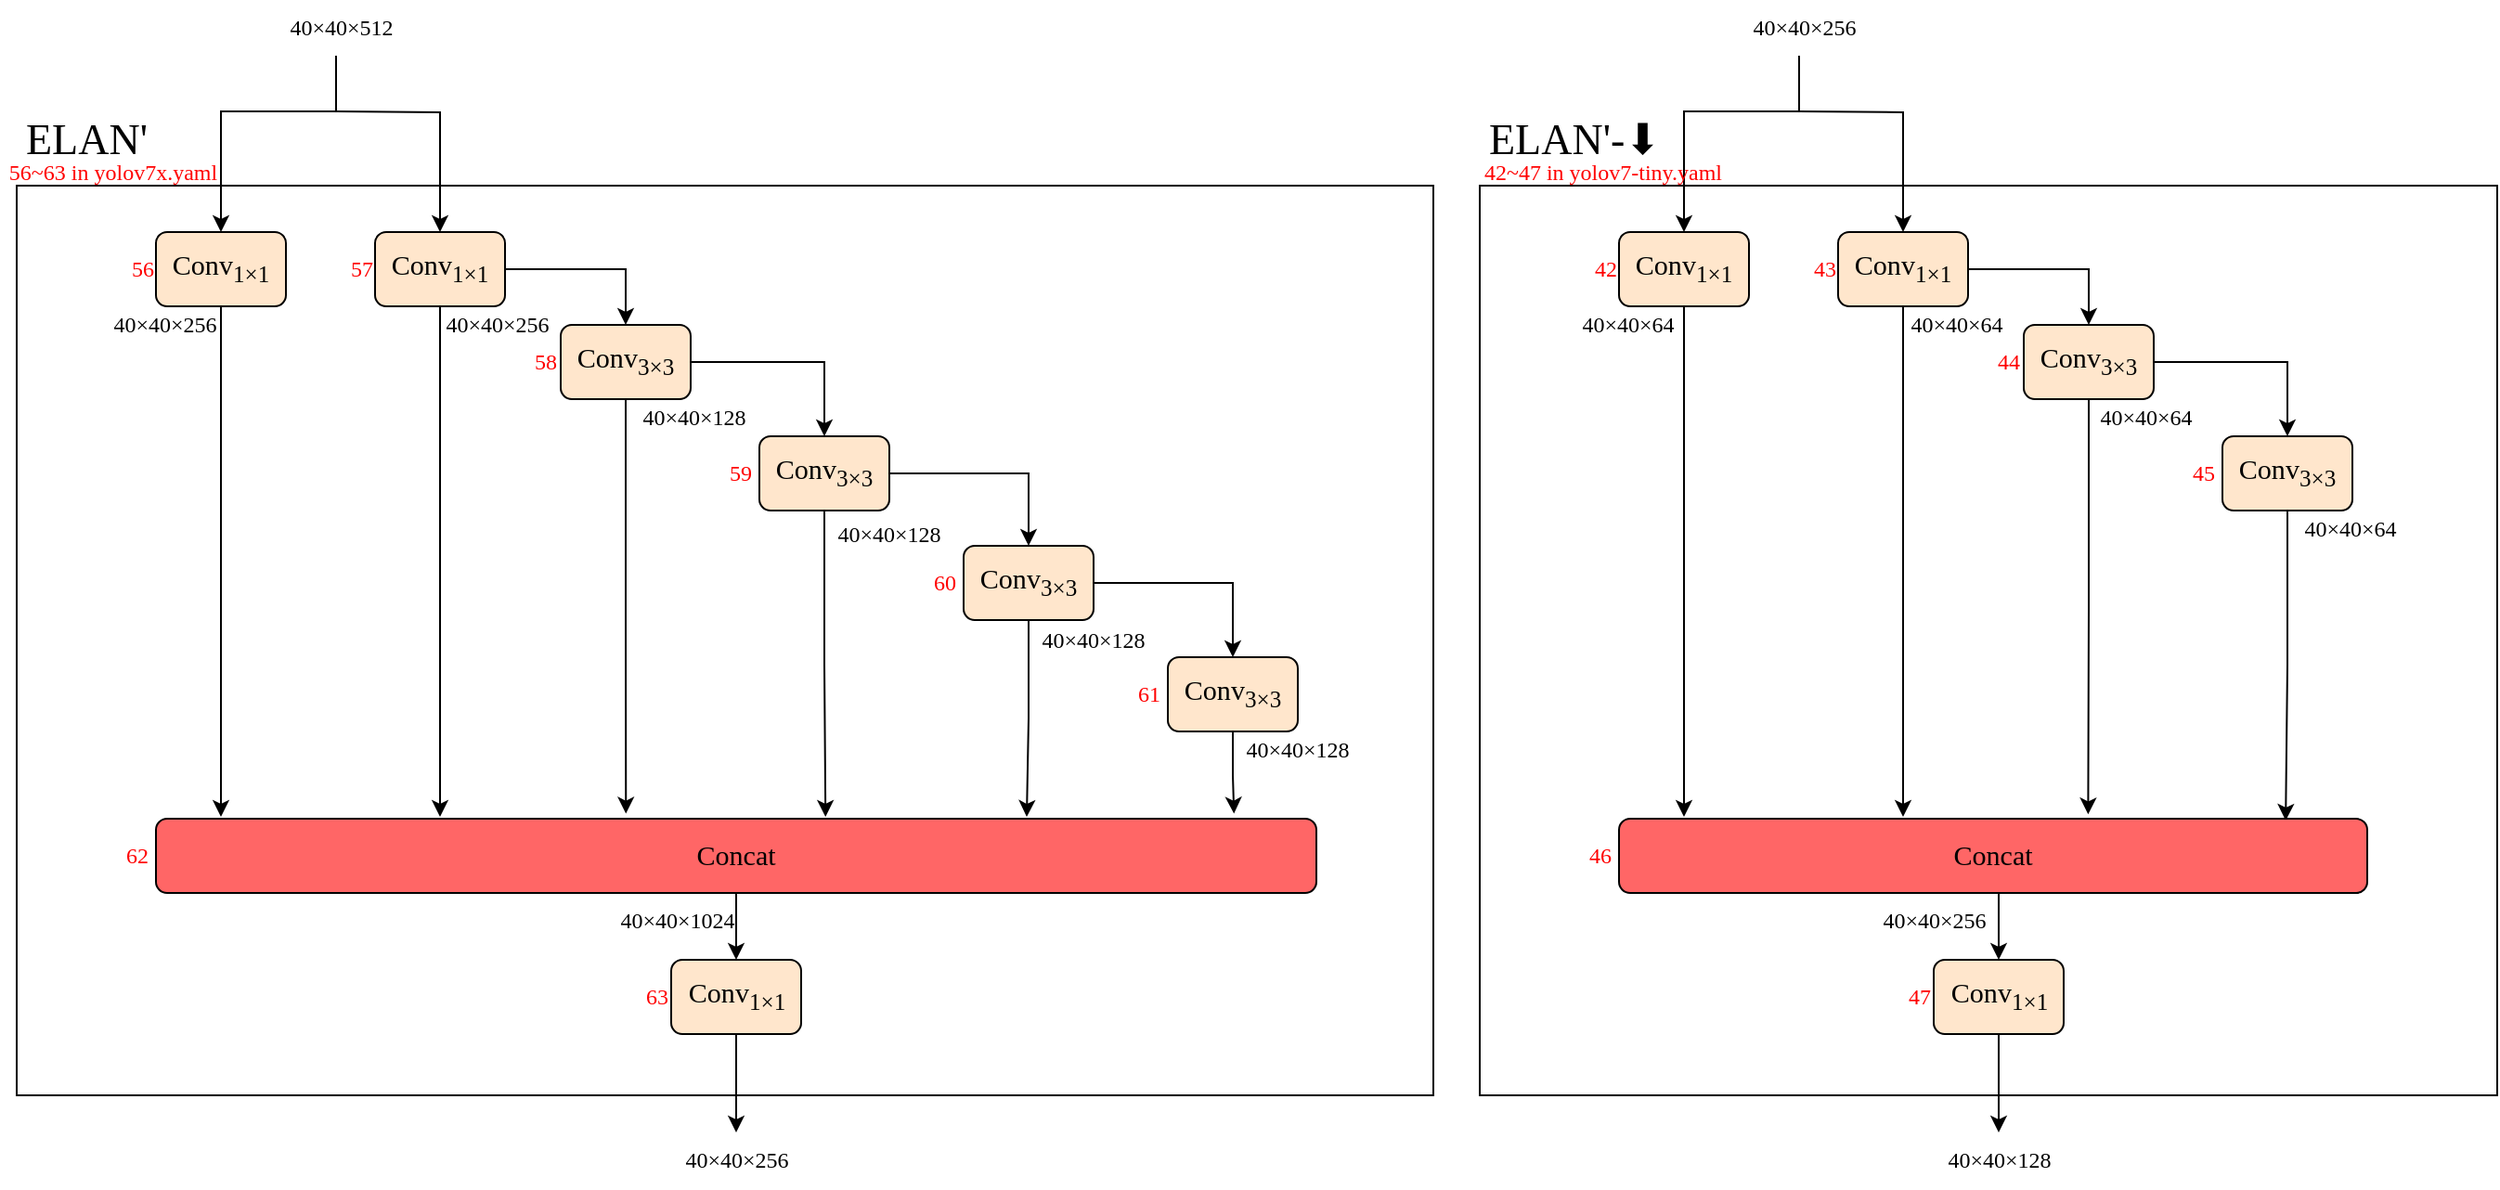 <mxfile version="20.8.5" type="device"><diagram id="vER1pKRAhuNIKPnDnUnJ" name="第 1 页"><mxGraphModel dx="1434" dy="-2761" grid="1" gridSize="10" guides="1" tooltips="1" connect="1" arrows="1" fold="1" page="1" pageScale="1" pageWidth="827" pageHeight="1169" math="0" shadow="0"><root><mxCell id="0"/><mxCell id="1" parent="0"/><mxCell id="iqUKq2lbBLQY-RPfAh6f-1" value="" style="rounded=0;whiteSpace=wrap;html=1;fontFamily=Times New Roman;" parent="1" vertex="1"><mxGeometry x="802" y="4590" width="548" height="490" as="geometry"/></mxCell><mxCell id="iqUKq2lbBLQY-RPfAh6f-2" value="" style="edgeStyle=orthogonalEdgeStyle;rounded=0;orthogonalLoop=1;jettySize=auto;html=1;exitX=0.5;exitY=1;exitDx=0;exitDy=0;fontFamily=Times New Roman;" parent="1" target="iqUKq2lbBLQY-RPfAh6f-4" edge="1"><mxGeometry relative="1" as="geometry"><mxPoint x="974" y="4550" as="sourcePoint"/></mxGeometry></mxCell><mxCell id="iqUKq2lbBLQY-RPfAh6f-3" value="&lt;div style=&quot;font-size: 11.3pt;&quot;&gt;&lt;span style=&quot;background-color: rgb(255, 230, 204);&quot;&gt;Conv&lt;sub&gt;1&lt;/sub&gt;&lt;/span&gt;&lt;sub&gt;×1&lt;/sub&gt;&lt;/div&gt;" style="rounded=1;whiteSpace=wrap;html=1;labelBackgroundColor=none;fontSize=23;fillColor=#FFE6CC;strokeColor=#000000;fontFamily=Times New Roman;" parent="1" vertex="1"><mxGeometry x="877" y="4615" width="70" height="40" as="geometry"/></mxCell><mxCell id="iqUKq2lbBLQY-RPfAh6f-4" value="&lt;div style=&quot;font-size: 11.3pt;&quot;&gt;&lt;span style=&quot;background-color: rgb(255, 230, 204);&quot;&gt;Conv&lt;/span&gt;&lt;sub style=&quot;border-color: var(--border-color);&quot;&gt;1&lt;/sub&gt;&lt;sub style=&quot;background-color: initial; border-color: var(--border-color);&quot;&gt;×1&lt;/sub&gt;&lt;/div&gt;" style="rounded=1;whiteSpace=wrap;html=1;labelBackgroundColor=none;fontSize=23;fillColor=#FFE6CC;strokeColor=#000000;fontFamily=Times New Roman;" parent="1" vertex="1"><mxGeometry x="995" y="4615" width="70" height="40" as="geometry"/></mxCell><mxCell id="iqUKq2lbBLQY-RPfAh6f-5" style="edgeStyle=orthogonalEdgeStyle;rounded=0;orthogonalLoop=1;jettySize=auto;html=1;exitX=0.5;exitY=1;exitDx=0;exitDy=0;entryX=0.627;entryY=-0.058;entryDx=0;entryDy=0;entryPerimeter=0;" parent="1" source="iqUKq2lbBLQY-RPfAh6f-6" target="iqUKq2lbBLQY-RPfAh6f-17" edge="1"><mxGeometry relative="1" as="geometry"/></mxCell><mxCell id="iqUKq2lbBLQY-RPfAh6f-6" value="&lt;div style=&quot;font-size: 11.3pt;&quot;&gt;&lt;span style=&quot;background-color: rgb(255, 230, 204);&quot;&gt;Conv&lt;/span&gt;&lt;sub&gt;3×3&lt;/sub&gt;&lt;/div&gt;" style="rounded=1;whiteSpace=wrap;html=1;labelBackgroundColor=none;fontSize=23;fillColor=#FFE6CC;strokeColor=#000000;fontFamily=Times New Roman;" parent="1" vertex="1"><mxGeometry x="1095" y="4665" width="70" height="40" as="geometry"/></mxCell><mxCell id="iqUKq2lbBLQY-RPfAh6f-7" value="" style="edgeStyle=orthogonalEdgeStyle;rounded=0;orthogonalLoop=1;jettySize=auto;html=1;fontFamily=Times New Roman;" parent="1" source="iqUKq2lbBLQY-RPfAh6f-4" target="iqUKq2lbBLQY-RPfAh6f-6" edge="1"><mxGeometry relative="1" as="geometry"/></mxCell><mxCell id="iqUKq2lbBLQY-RPfAh6f-8" style="edgeStyle=orthogonalEdgeStyle;rounded=0;orthogonalLoop=1;jettySize=auto;html=1;exitX=0.5;exitY=1;exitDx=0;exitDy=0;entryX=0.891;entryY=0.025;entryDx=0;entryDy=0;entryPerimeter=0;" parent="1" source="iqUKq2lbBLQY-RPfAh6f-9" target="iqUKq2lbBLQY-RPfAh6f-17" edge="1"><mxGeometry relative="1" as="geometry"/></mxCell><mxCell id="iqUKq2lbBLQY-RPfAh6f-9" value="&lt;div style=&quot;font-size: 11.3pt;&quot;&gt;&lt;span style=&quot;background-color: rgb(255, 230, 204);&quot;&gt;Conv&lt;/span&gt;&lt;sub&gt;3×3&lt;/sub&gt;&lt;/div&gt;" style="rounded=1;whiteSpace=wrap;html=1;labelBackgroundColor=none;fontSize=23;fillColor=#FFE6CC;strokeColor=#000000;fontFamily=Times New Roman;" parent="1" vertex="1"><mxGeometry x="1202" y="4725" width="70" height="40" as="geometry"/></mxCell><mxCell id="iqUKq2lbBLQY-RPfAh6f-10" value="" style="edgeStyle=orthogonalEdgeStyle;rounded=0;orthogonalLoop=1;jettySize=auto;html=1;fontFamily=Times New Roman;" parent="1" source="iqUKq2lbBLQY-RPfAh6f-6" target="iqUKq2lbBLQY-RPfAh6f-9" edge="1"><mxGeometry relative="1" as="geometry"/></mxCell><mxCell id="iqUKq2lbBLQY-RPfAh6f-11" value="" style="edgeStyle=orthogonalEdgeStyle;rounded=0;orthogonalLoop=1;jettySize=auto;html=1;fontFamily=Times New Roman;startArrow=none;" parent="1" target="iqUKq2lbBLQY-RPfAh6f-3" edge="1"><mxGeometry relative="1" as="geometry"><mxPoint x="974" y="4520" as="sourcePoint"/><Array as="points"><mxPoint x="974" y="4520"/><mxPoint x="974" y="4550"/><mxPoint x="912" y="4550"/></Array></mxGeometry></mxCell><mxCell id="iqUKq2lbBLQY-RPfAh6f-12" value="&lt;font color=&quot;#ff0000&quot;&gt;44&lt;/font&gt;" style="text;html=1;strokeColor=none;fillColor=none;align=center;verticalAlign=middle;whiteSpace=wrap;rounded=0;fontFamily=Times New Roman;" parent="1" vertex="1"><mxGeometry x="1077" y="4670" width="20" height="30" as="geometry"/></mxCell><mxCell id="iqUKq2lbBLQY-RPfAh6f-13" value="&lt;font color=&quot;#ff0000&quot;&gt;45&lt;/font&gt;" style="text;html=1;strokeColor=none;fillColor=none;align=center;verticalAlign=middle;whiteSpace=wrap;rounded=0;fontFamily=Times New Roman;" parent="1" vertex="1"><mxGeometry x="1182" y="4730" width="20" height="30" as="geometry"/></mxCell><mxCell id="iqUKq2lbBLQY-RPfAh6f-14" value="&lt;font color=&quot;#ff0000&quot;&gt;43&lt;/font&gt;" style="text;html=1;strokeColor=none;fillColor=none;align=center;verticalAlign=middle;whiteSpace=wrap;rounded=0;fontFamily=Times New Roman;" parent="1" vertex="1"><mxGeometry x="978" y="4620" width="20" height="30" as="geometry"/></mxCell><mxCell id="iqUKq2lbBLQY-RPfAh6f-15" value="&lt;font color=&quot;#ff0000&quot;&gt;42&lt;/font&gt;" style="text;html=1;strokeColor=none;fillColor=none;align=center;verticalAlign=middle;whiteSpace=wrap;rounded=0;fontFamily=Times New Roman;" parent="1" vertex="1"><mxGeometry x="860" y="4620" width="20" height="30" as="geometry"/></mxCell><mxCell id="iqUKq2lbBLQY-RPfAh6f-16" style="edgeStyle=orthogonalEdgeStyle;rounded=0;orthogonalLoop=1;jettySize=auto;html=1;exitX=0.5;exitY=1;exitDx=0;exitDy=0;entryX=0.5;entryY=0;entryDx=0;entryDy=0;fontFamily=Times New Roman;" parent="1" source="iqUKq2lbBLQY-RPfAh6f-17" target="iqUKq2lbBLQY-RPfAh6f-22" edge="1"><mxGeometry relative="1" as="geometry"/></mxCell><mxCell id="iqUKq2lbBLQY-RPfAh6f-17" value="&lt;div style=&quot;font-size: 11.3pt;&quot;&gt;&lt;span style=&quot;background-color: rgb(255, 102, 102);&quot;&gt;Concat&lt;/span&gt;&lt;/div&gt;" style="rounded=1;whiteSpace=wrap;html=1;labelBackgroundColor=none;fontSize=23;fillColor=#FF6666;fontFamily=Times New Roman;" parent="1" vertex="1"><mxGeometry x="877" y="4931" width="403" height="40" as="geometry"/></mxCell><mxCell id="iqUKq2lbBLQY-RPfAh6f-18" style="edgeStyle=orthogonalEdgeStyle;rounded=0;orthogonalLoop=1;jettySize=auto;html=1;exitX=0.5;exitY=1;exitDx=0;exitDy=0;fontFamily=Times New Roman;" parent="1" source="iqUKq2lbBLQY-RPfAh6f-3" edge="1"><mxGeometry relative="1" as="geometry"><mxPoint x="912" y="4930" as="targetPoint"/></mxGeometry></mxCell><mxCell id="iqUKq2lbBLQY-RPfAh6f-19" style="edgeStyle=orthogonalEdgeStyle;rounded=0;orthogonalLoop=1;jettySize=auto;html=1;exitX=0.5;exitY=1;exitDx=0;exitDy=0;fontFamily=Times New Roman;" parent="1" source="iqUKq2lbBLQY-RPfAh6f-4" edge="1"><mxGeometry relative="1" as="geometry"><mxPoint x="1030" y="4930" as="targetPoint"/></mxGeometry></mxCell><mxCell id="iqUKq2lbBLQY-RPfAh6f-20" value="&lt;font color=&quot;#ff0000&quot;&gt;46&lt;/font&gt;" style="text;html=1;strokeColor=none;fillColor=none;align=center;verticalAlign=middle;whiteSpace=wrap;rounded=0;fontFamily=Times New Roman;" parent="1" vertex="1"><mxGeometry x="857" y="4936" width="20" height="30" as="geometry"/></mxCell><mxCell id="iqUKq2lbBLQY-RPfAh6f-21" style="edgeStyle=orthogonalEdgeStyle;rounded=0;orthogonalLoop=1;jettySize=auto;html=1;exitX=0.5;exitY=1;exitDx=0;exitDy=0;entryX=0.5;entryY=0;entryDx=0;entryDy=0;" parent="1" source="iqUKq2lbBLQY-RPfAh6f-22" edge="1"><mxGeometry relative="1" as="geometry"><mxPoint x="1081.5" y="5100" as="targetPoint"/></mxGeometry></mxCell><mxCell id="iqUKq2lbBLQY-RPfAh6f-22" value="&lt;div style=&quot;font-size: 11.3pt;&quot;&gt;&lt;span style=&quot;background-color: rgb(255, 230, 204);&quot;&gt;Conv&lt;/span&gt;&lt;sub style=&quot;background-color: initial; border-color: var(--border-color);&quot;&gt;1&lt;/sub&gt;&lt;sub style=&quot;background-color: initial; border-color: var(--border-color);&quot;&gt;×1&lt;/sub&gt;&lt;/div&gt;" style="rounded=1;whiteSpace=wrap;html=1;labelBackgroundColor=none;fontSize=23;fillColor=#FFE6CC;strokeColor=#000000;fontFamily=Times New Roman;" parent="1" vertex="1"><mxGeometry x="1046.5" y="5007" width="70" height="40" as="geometry"/></mxCell><mxCell id="iqUKq2lbBLQY-RPfAh6f-23" value="&lt;font color=&quot;#ff0000&quot;&gt;47&lt;/font&gt;" style="text;html=1;strokeColor=none;fillColor=none;align=center;verticalAlign=middle;whiteSpace=wrap;rounded=0;fontFamily=Times New Roman;" parent="1" vertex="1"><mxGeometry x="1029" y="5012" width="20" height="30" as="geometry"/></mxCell><mxCell id="iqUKq2lbBLQY-RPfAh6f-24" value="ELAN'-⬇" style="text;whiteSpace=wrap;html=1;fontSize=23;fontFamily=Times New Roman;fontColor=#000000;" parent="1" vertex="1"><mxGeometry x="805" y="4545" width="130" height="40" as="geometry"/></mxCell><mxCell id="iqUKq2lbBLQY-RPfAh6f-25" value="" style="rounded=0;whiteSpace=wrap;html=1;fontFamily=Times New Roman;" parent="1" vertex="1"><mxGeometry x="14" y="4590" width="763" height="490" as="geometry"/></mxCell><mxCell id="iqUKq2lbBLQY-RPfAh6f-26" value="" style="edgeStyle=orthogonalEdgeStyle;rounded=0;orthogonalLoop=1;jettySize=auto;html=1;exitX=0.5;exitY=1;exitDx=0;exitDy=0;fontFamily=Times New Roman;" parent="1" target="iqUKq2lbBLQY-RPfAh6f-28" edge="1"><mxGeometry relative="1" as="geometry"><mxPoint x="186" y="4550" as="sourcePoint"/></mxGeometry></mxCell><mxCell id="iqUKq2lbBLQY-RPfAh6f-27" value="&lt;div style=&quot;font-size: 11.3pt;&quot;&gt;&lt;span style=&quot;background-color: rgb(255, 230, 204);&quot;&gt;Conv&lt;sub&gt;1&lt;/sub&gt;&lt;/span&gt;&lt;sub&gt;×1&lt;/sub&gt;&lt;/div&gt;" style="rounded=1;whiteSpace=wrap;html=1;labelBackgroundColor=none;fontSize=23;fillColor=#FFE6CC;strokeColor=#000000;fontFamily=Times New Roman;" parent="1" vertex="1"><mxGeometry x="89" y="4615" width="70" height="40" as="geometry"/></mxCell><mxCell id="iqUKq2lbBLQY-RPfAh6f-28" value="&lt;div style=&quot;font-size: 11.3pt;&quot;&gt;&lt;span style=&quot;background-color: rgb(255, 230, 204);&quot;&gt;Conv&lt;/span&gt;&lt;sub style=&quot;border-color: var(--border-color);&quot;&gt;1&lt;/sub&gt;&lt;sub style=&quot;background-color: initial; border-color: var(--border-color);&quot;&gt;×1&lt;/sub&gt;&lt;/div&gt;" style="rounded=1;whiteSpace=wrap;html=1;labelBackgroundColor=none;fontSize=23;fillColor=#FFE6CC;strokeColor=#000000;fontFamily=Times New Roman;" parent="1" vertex="1"><mxGeometry x="207" y="4615" width="70" height="40" as="geometry"/></mxCell><mxCell id="iqUKq2lbBLQY-RPfAh6f-29" style="edgeStyle=orthogonalEdgeStyle;rounded=0;orthogonalLoop=1;jettySize=auto;html=1;exitX=0.5;exitY=1;exitDx=0;exitDy=0;entryX=0.405;entryY=-0.068;entryDx=0;entryDy=0;entryPerimeter=0;" parent="1" source="iqUKq2lbBLQY-RPfAh6f-30" target="iqUKq2lbBLQY-RPfAh6f-47" edge="1"><mxGeometry relative="1" as="geometry"/></mxCell><mxCell id="iqUKq2lbBLQY-RPfAh6f-30" value="&lt;div style=&quot;font-size: 11.3pt;&quot;&gt;&lt;span style=&quot;background-color: rgb(255, 230, 204);&quot;&gt;Conv&lt;/span&gt;&lt;sub&gt;3×3&lt;/sub&gt;&lt;/div&gt;" style="rounded=1;whiteSpace=wrap;html=1;labelBackgroundColor=none;fontSize=23;fillColor=#FFE6CC;strokeColor=#000000;fontFamily=Times New Roman;" parent="1" vertex="1"><mxGeometry x="307" y="4665" width="70" height="40" as="geometry"/></mxCell><mxCell id="iqUKq2lbBLQY-RPfAh6f-31" value="" style="edgeStyle=orthogonalEdgeStyle;rounded=0;orthogonalLoop=1;jettySize=auto;html=1;fontFamily=Times New Roman;" parent="1" source="iqUKq2lbBLQY-RPfAh6f-28" target="iqUKq2lbBLQY-RPfAh6f-30" edge="1"><mxGeometry relative="1" as="geometry"/></mxCell><mxCell id="iqUKq2lbBLQY-RPfAh6f-32" style="edgeStyle=orthogonalEdgeStyle;rounded=0;orthogonalLoop=1;jettySize=auto;html=1;exitX=1;exitY=0.5;exitDx=0;exitDy=0;entryX=0.5;entryY=0;entryDx=0;entryDy=0;fontFamily=Times New Roman;" parent="1" source="iqUKq2lbBLQY-RPfAh6f-34" target="iqUKq2lbBLQY-RPfAh6f-37" edge="1"><mxGeometry relative="1" as="geometry"/></mxCell><mxCell id="iqUKq2lbBLQY-RPfAh6f-33" style="edgeStyle=orthogonalEdgeStyle;rounded=0;orthogonalLoop=1;jettySize=auto;html=1;exitX=0.5;exitY=1;exitDx=0;exitDy=0;entryX=0.577;entryY=-0.025;entryDx=0;entryDy=0;entryPerimeter=0;" parent="1" source="iqUKq2lbBLQY-RPfAh6f-34" target="iqUKq2lbBLQY-RPfAh6f-47" edge="1"><mxGeometry relative="1" as="geometry"/></mxCell><mxCell id="iqUKq2lbBLQY-RPfAh6f-34" value="&lt;div style=&quot;font-size: 11.3pt;&quot;&gt;&lt;span style=&quot;background-color: rgb(255, 230, 204);&quot;&gt;Conv&lt;/span&gt;&lt;sub&gt;3×3&lt;/sub&gt;&lt;/div&gt;" style="rounded=1;whiteSpace=wrap;html=1;labelBackgroundColor=none;fontSize=23;fillColor=#FFE6CC;strokeColor=#000000;fontFamily=Times New Roman;" parent="1" vertex="1"><mxGeometry x="414" y="4725" width="70" height="40" as="geometry"/></mxCell><mxCell id="iqUKq2lbBLQY-RPfAh6f-35" value="" style="edgeStyle=orthogonalEdgeStyle;rounded=0;orthogonalLoop=1;jettySize=auto;html=1;fontFamily=Times New Roman;" parent="1" source="iqUKq2lbBLQY-RPfAh6f-30" target="iqUKq2lbBLQY-RPfAh6f-34" edge="1"><mxGeometry relative="1" as="geometry"/></mxCell><mxCell id="iqUKq2lbBLQY-RPfAh6f-36" style="edgeStyle=orthogonalEdgeStyle;rounded=0;orthogonalLoop=1;jettySize=auto;html=1;exitX=0.5;exitY=1;exitDx=0;exitDy=0;" parent="1" source="iqUKq2lbBLQY-RPfAh6f-37" edge="1"><mxGeometry relative="1" as="geometry"><mxPoint x="558" y="4930" as="targetPoint"/></mxGeometry></mxCell><mxCell id="iqUKq2lbBLQY-RPfAh6f-37" value="&lt;div style=&quot;font-size: 11.3pt;&quot;&gt;&lt;span style=&quot;background-color: rgb(255, 230, 204);&quot;&gt;Conv&lt;/span&gt;&lt;sub&gt;3×3&lt;/sub&gt;&lt;/div&gt;" style="rounded=1;whiteSpace=wrap;html=1;labelBackgroundColor=none;fontSize=23;fillColor=#FFE6CC;strokeColor=#000000;fontFamily=Times New Roman;" parent="1" vertex="1"><mxGeometry x="524" y="4784" width="70" height="40" as="geometry"/></mxCell><mxCell id="iqUKq2lbBLQY-RPfAh6f-38" value="" style="edgeStyle=orthogonalEdgeStyle;rounded=0;orthogonalLoop=1;jettySize=auto;html=1;fontFamily=Times New Roman;startArrow=none;" parent="1" target="iqUKq2lbBLQY-RPfAh6f-27" edge="1"><mxGeometry relative="1" as="geometry"><mxPoint x="186" y="4520" as="sourcePoint"/><Array as="points"><mxPoint x="186" y="4520"/><mxPoint x="186" y="4550"/><mxPoint x="124" y="4550"/></Array></mxGeometry></mxCell><mxCell id="iqUKq2lbBLQY-RPfAh6f-39" value="&lt;font color=&quot;#ff0000&quot;&gt;58&lt;/font&gt;" style="text;html=1;strokeColor=none;fillColor=none;align=center;verticalAlign=middle;whiteSpace=wrap;rounded=0;fontFamily=Times New Roman;" parent="1" vertex="1"><mxGeometry x="289" y="4670" width="20" height="30" as="geometry"/></mxCell><mxCell id="iqUKq2lbBLQY-RPfAh6f-40" value="&lt;font color=&quot;#ff0000&quot;&gt;59&lt;/font&gt;" style="text;html=1;strokeColor=none;fillColor=none;align=center;verticalAlign=middle;whiteSpace=wrap;rounded=0;fontFamily=Times New Roman;" parent="1" vertex="1"><mxGeometry x="394" y="4730" width="20" height="30" as="geometry"/></mxCell><mxCell id="iqUKq2lbBLQY-RPfAh6f-41" value="&lt;font color=&quot;#ff0000&quot;&gt;57&lt;/font&gt;" style="text;html=1;strokeColor=none;fillColor=none;align=center;verticalAlign=middle;whiteSpace=wrap;rounded=0;fontFamily=Times New Roman;" parent="1" vertex="1"><mxGeometry x="190" y="4620" width="20" height="30" as="geometry"/></mxCell><mxCell id="iqUKq2lbBLQY-RPfAh6f-42" value="&lt;font color=&quot;#ff0000&quot;&gt;56&lt;/font&gt;" style="text;html=1;strokeColor=none;fillColor=none;align=center;verticalAlign=middle;whiteSpace=wrap;rounded=0;fontFamily=Times New Roman;" parent="1" vertex="1"><mxGeometry x="72" y="4620" width="20" height="30" as="geometry"/></mxCell><mxCell id="iqUKq2lbBLQY-RPfAh6f-43" style="edgeStyle=orthogonalEdgeStyle;rounded=0;orthogonalLoop=1;jettySize=auto;html=1;exitX=0.5;exitY=1;exitDx=0;exitDy=0;entryX=0.929;entryY=-0.068;entryDx=0;entryDy=0;entryPerimeter=0;" parent="1" source="iqUKq2lbBLQY-RPfAh6f-44" target="iqUKq2lbBLQY-RPfAh6f-47" edge="1"><mxGeometry relative="1" as="geometry"/></mxCell><mxCell id="iqUKq2lbBLQY-RPfAh6f-44" value="&lt;div style=&quot;font-size: 11.3pt;&quot;&gt;&lt;span style=&quot;background-color: rgb(255, 230, 204);&quot;&gt;Conv&lt;/span&gt;&lt;sub&gt;3×3&lt;/sub&gt;&lt;/div&gt;" style="rounded=1;whiteSpace=wrap;html=1;labelBackgroundColor=none;fontSize=23;fillColor=#FFE6CC;strokeColor=#000000;fontFamily=Times New Roman;" parent="1" vertex="1"><mxGeometry x="634" y="4844" width="70" height="40" as="geometry"/></mxCell><mxCell id="iqUKq2lbBLQY-RPfAh6f-45" value="" style="edgeStyle=orthogonalEdgeStyle;rounded=0;orthogonalLoop=1;jettySize=auto;html=1;fontFamily=Times New Roman;" parent="1" source="iqUKq2lbBLQY-RPfAh6f-37" target="iqUKq2lbBLQY-RPfAh6f-44" edge="1"><mxGeometry relative="1" as="geometry"/></mxCell><mxCell id="iqUKq2lbBLQY-RPfAh6f-46" style="edgeStyle=orthogonalEdgeStyle;rounded=0;orthogonalLoop=1;jettySize=auto;html=1;exitX=0.5;exitY=1;exitDx=0;exitDy=0;entryX=0.5;entryY=0;entryDx=0;entryDy=0;fontFamily=Times New Roman;" parent="1" source="iqUKq2lbBLQY-RPfAh6f-47" target="iqUKq2lbBLQY-RPfAh6f-52" edge="1"><mxGeometry relative="1" as="geometry"/></mxCell><mxCell id="iqUKq2lbBLQY-RPfAh6f-47" value="&lt;div style=&quot;font-size: 11.3pt;&quot;&gt;&lt;span style=&quot;background-color: rgb(255, 102, 102);&quot;&gt;Concat&lt;/span&gt;&lt;/div&gt;" style="rounded=1;whiteSpace=wrap;html=1;labelBackgroundColor=none;fontSize=23;fillColor=#FF6666;fontFamily=Times New Roman;" parent="1" vertex="1"><mxGeometry x="89" y="4931" width="625" height="40" as="geometry"/></mxCell><mxCell id="iqUKq2lbBLQY-RPfAh6f-48" style="edgeStyle=orthogonalEdgeStyle;rounded=0;orthogonalLoop=1;jettySize=auto;html=1;exitX=0.5;exitY=1;exitDx=0;exitDy=0;fontFamily=Times New Roman;" parent="1" source="iqUKq2lbBLQY-RPfAh6f-27" edge="1"><mxGeometry relative="1" as="geometry"><mxPoint x="124" y="4930" as="targetPoint"/></mxGeometry></mxCell><mxCell id="iqUKq2lbBLQY-RPfAh6f-49" style="edgeStyle=orthogonalEdgeStyle;rounded=0;orthogonalLoop=1;jettySize=auto;html=1;exitX=0.5;exitY=1;exitDx=0;exitDy=0;fontFamily=Times New Roman;" parent="1" source="iqUKq2lbBLQY-RPfAh6f-28" edge="1"><mxGeometry relative="1" as="geometry"><mxPoint x="242" y="4930" as="targetPoint"/></mxGeometry></mxCell><mxCell id="iqUKq2lbBLQY-RPfAh6f-50" value="&lt;font color=&quot;#ff0000&quot;&gt;62&lt;/font&gt;" style="text;html=1;strokeColor=none;fillColor=none;align=center;verticalAlign=middle;whiteSpace=wrap;rounded=0;fontFamily=Times New Roman;" parent="1" vertex="1"><mxGeometry x="69" y="4936" width="20" height="30" as="geometry"/></mxCell><mxCell id="iqUKq2lbBLQY-RPfAh6f-51" style="edgeStyle=orthogonalEdgeStyle;rounded=0;orthogonalLoop=1;jettySize=auto;html=1;exitX=0.5;exitY=1;exitDx=0;exitDy=0;entryX=0.5;entryY=0;entryDx=0;entryDy=0;" parent="1" source="iqUKq2lbBLQY-RPfAh6f-52" target="iqUKq2lbBLQY-RPfAh6f-60" edge="1"><mxGeometry relative="1" as="geometry"/></mxCell><mxCell id="iqUKq2lbBLQY-RPfAh6f-52" value="&lt;div style=&quot;font-size: 11.3pt;&quot;&gt;&lt;span style=&quot;background-color: rgb(255, 230, 204);&quot;&gt;Conv&lt;/span&gt;&lt;sub style=&quot;background-color: initial; border-color: var(--border-color);&quot;&gt;1&lt;/sub&gt;&lt;sub style=&quot;background-color: initial; border-color: var(--border-color);&quot;&gt;×1&lt;/sub&gt;&lt;/div&gt;" style="rounded=1;whiteSpace=wrap;html=1;labelBackgroundColor=none;fontSize=23;fillColor=#FFE6CC;strokeColor=#000000;fontFamily=Times New Roman;" parent="1" vertex="1"><mxGeometry x="366.5" y="5007" width="70" height="40" as="geometry"/></mxCell><mxCell id="iqUKq2lbBLQY-RPfAh6f-53" value="&lt;font color=&quot;#ff0000&quot;&gt;63&lt;/font&gt;" style="text;html=1;strokeColor=none;fillColor=none;align=center;verticalAlign=middle;whiteSpace=wrap;rounded=0;fontFamily=Times New Roman;" parent="1" vertex="1"><mxGeometry x="349" y="5012" width="20" height="30" as="geometry"/></mxCell><mxCell id="iqUKq2lbBLQY-RPfAh6f-54" value="40×40×256" style="text;html=1;strokeColor=none;fillColor=none;align=center;verticalAlign=middle;whiteSpace=wrap;rounded=0;fontFamily=Times New Roman;" parent="1" vertex="1"><mxGeometry x="64" y="4650" width="60" height="30" as="geometry"/></mxCell><mxCell id="iqUKq2lbBLQY-RPfAh6f-55" value="40×40×256" style="text;html=1;strokeColor=none;fillColor=none;align=center;verticalAlign=middle;whiteSpace=wrap;rounded=0;fontFamily=Times New Roman;" parent="1" vertex="1"><mxGeometry x="243" y="4650" width="60" height="30" as="geometry"/></mxCell><mxCell id="iqUKq2lbBLQY-RPfAh6f-56" value="40×40×128" style="text;html=1;strokeColor=none;fillColor=none;align=center;verticalAlign=middle;whiteSpace=wrap;rounded=0;fontFamily=Times New Roman;" parent="1" vertex="1"><mxGeometry x="349" y="4700" width="60" height="30" as="geometry"/></mxCell><mxCell id="iqUKq2lbBLQY-RPfAh6f-57" value="40×40×128" style="text;html=1;strokeColor=none;fillColor=none;align=center;verticalAlign=middle;whiteSpace=wrap;rounded=0;fontFamily=Times New Roman;" parent="1" vertex="1"><mxGeometry x="454" y="4763" width="60" height="30" as="geometry"/></mxCell><mxCell id="iqUKq2lbBLQY-RPfAh6f-58" value="40×40×128" style="text;html=1;strokeColor=none;fillColor=none;align=center;verticalAlign=middle;whiteSpace=wrap;rounded=0;fontFamily=Times New Roman;" parent="1" vertex="1"><mxGeometry x="564" y="4820" width="60" height="30" as="geometry"/></mxCell><mxCell id="iqUKq2lbBLQY-RPfAh6f-59" value="40×40×1024" style="text;html=1;strokeColor=none;fillColor=none;align=center;verticalAlign=middle;whiteSpace=wrap;rounded=0;fontFamily=Times New Roman;" parent="1" vertex="1"><mxGeometry x="340" y="4971" width="60" height="30" as="geometry"/></mxCell><mxCell id="iqUKq2lbBLQY-RPfAh6f-60" value="40×40×256" style="text;html=1;strokeColor=none;fillColor=none;align=center;verticalAlign=middle;whiteSpace=wrap;rounded=0;fontFamily=Times New Roman;" parent="1" vertex="1"><mxGeometry x="371.5" y="5100" width="60" height="30" as="geometry"/></mxCell><mxCell id="iqUKq2lbBLQY-RPfAh6f-61" value="&lt;span style=&quot;color: rgb(0, 0, 0); font-size: 23px; font-style: normal; font-variant-ligatures: normal; font-variant-caps: normal; font-weight: 400; letter-spacing: normal; orphans: 2; text-align: center; text-indent: 0px; text-transform: none; widows: 2; word-spacing: 0px; -webkit-text-stroke-width: 0px; text-decoration-thickness: initial; text-decoration-style: initial; text-decoration-color: initial; float: none; display: inline !important;&quot;&gt;ELAN'&lt;/span&gt;" style="text;whiteSpace=wrap;html=1;fontSize=23;fontFamily=Times New Roman;fontColor=#000000;" parent="1" vertex="1"><mxGeometry x="17" y="4545" width="130" height="40" as="geometry"/></mxCell><mxCell id="iqUKq2lbBLQY-RPfAh6f-62" value="&lt;span style=&quot;background-color: rgb(255, 255, 255);&quot;&gt;40×40×512&lt;/span&gt;" style="text;html=1;strokeColor=none;fillColor=none;align=center;verticalAlign=middle;whiteSpace=wrap;rounded=0;fontFamily=Times New Roman;" parent="1" vertex="1"><mxGeometry x="159" y="4490" width="60" height="30" as="geometry"/></mxCell><mxCell id="iqUKq2lbBLQY-RPfAh6f-63" value="40×40×128" style="text;html=1;strokeColor=none;fillColor=none;align=center;verticalAlign=middle;whiteSpace=wrap;rounded=0;fontFamily=Times New Roman;" parent="1" vertex="1"><mxGeometry x="674" y="4879" width="60" height="30" as="geometry"/></mxCell><mxCell id="iqUKq2lbBLQY-RPfAh6f-64" value="&lt;font color=&quot;#ff0000&quot;&gt;60&lt;/font&gt;" style="text;html=1;strokeColor=none;fillColor=none;align=center;verticalAlign=middle;whiteSpace=wrap;rounded=0;fontFamily=Times New Roman;" parent="1" vertex="1"><mxGeometry x="504" y="4789" width="20" height="30" as="geometry"/></mxCell><mxCell id="iqUKq2lbBLQY-RPfAh6f-65" value="&lt;font color=&quot;#ff0000&quot;&gt;61&lt;/font&gt;" style="text;html=1;strokeColor=none;fillColor=none;align=center;verticalAlign=middle;whiteSpace=wrap;rounded=0;fontFamily=Times New Roman;" parent="1" vertex="1"><mxGeometry x="614" y="4849" width="20" height="30" as="geometry"/></mxCell><mxCell id="iqUKq2lbBLQY-RPfAh6f-66" value="&lt;font color=&quot;#ff0000&quot;&gt;56~63&amp;nbsp;in yolov7x.yaml&lt;/font&gt;" style="text;html=1;strokeColor=none;fillColor=none;align=center;verticalAlign=middle;whiteSpace=wrap;rounded=0;fontFamily=Times New Roman;" parent="1" vertex="1"><mxGeometry x="5" y="4568" width="122" height="30" as="geometry"/></mxCell><mxCell id="iqUKq2lbBLQY-RPfAh6f-67" value="&lt;span style=&quot;background-color: rgb(255, 255, 255);&quot;&gt;40×40×256&lt;/span&gt;" style="text;html=1;strokeColor=none;fillColor=none;align=center;verticalAlign=middle;whiteSpace=wrap;rounded=0;fontFamily=Times New Roman;" parent="1" vertex="1"><mxGeometry x="947" y="4490" width="60" height="30" as="geometry"/></mxCell><mxCell id="iqUKq2lbBLQY-RPfAh6f-68" value="&lt;font color=&quot;#ff0000&quot;&gt;42~47&amp;nbsp;in yolov7-tiny.yaml&lt;/font&gt;" style="text;html=1;strokeColor=none;fillColor=none;align=center;verticalAlign=middle;whiteSpace=wrap;rounded=0;fontFamily=Times New Roman;" parent="1" vertex="1"><mxGeometry x="802" y="4568" width="133" height="30" as="geometry"/></mxCell><mxCell id="iqUKq2lbBLQY-RPfAh6f-69" value="40×40×64" style="text;html=1;strokeColor=none;fillColor=none;align=center;verticalAlign=middle;whiteSpace=wrap;rounded=0;fontFamily=Times New Roman;" parent="1" vertex="1"><mxGeometry x="852" y="4650" width="60" height="30" as="geometry"/></mxCell><mxCell id="iqUKq2lbBLQY-RPfAh6f-70" value="40×40×64" style="text;html=1;strokeColor=none;fillColor=none;align=center;verticalAlign=middle;whiteSpace=wrap;rounded=0;fontFamily=Times New Roman;" parent="1" vertex="1"><mxGeometry x="1029" y="4650" width="60" height="30" as="geometry"/></mxCell><mxCell id="iqUKq2lbBLQY-RPfAh6f-71" value="40×40×64" style="text;html=1;strokeColor=none;fillColor=none;align=center;verticalAlign=middle;whiteSpace=wrap;rounded=0;fontFamily=Times New Roman;" parent="1" vertex="1"><mxGeometry x="1131" y="4700" width="60" height="30" as="geometry"/></mxCell><mxCell id="iqUKq2lbBLQY-RPfAh6f-72" value="40×40×64" style="text;html=1;strokeColor=none;fillColor=none;align=center;verticalAlign=middle;whiteSpace=wrap;rounded=0;fontFamily=Times New Roman;" parent="1" vertex="1"><mxGeometry x="1241" y="4760" width="60" height="30" as="geometry"/></mxCell><mxCell id="iqUKq2lbBLQY-RPfAh6f-73" value="&lt;span style=&quot;background-color: rgb(255, 255, 255);&quot;&gt;40×40×256&lt;/span&gt;" style="text;html=1;strokeColor=none;fillColor=none;align=center;verticalAlign=middle;whiteSpace=wrap;rounded=0;fontFamily=Times New Roman;" parent="1" vertex="1"><mxGeometry x="1017" y="4971" width="60" height="30" as="geometry"/></mxCell><mxCell id="iqUKq2lbBLQY-RPfAh6f-74" value="&lt;span style=&quot;background-color: rgb(255, 255, 255);&quot;&gt;40×40×128&lt;/span&gt;" style="text;html=1;strokeColor=none;fillColor=none;align=center;verticalAlign=middle;whiteSpace=wrap;rounded=0;fontFamily=Times New Roman;" parent="1" vertex="1"><mxGeometry x="1051.5" y="5100" width="60" height="30" as="geometry"/></mxCell></root></mxGraphModel></diagram></mxfile>
